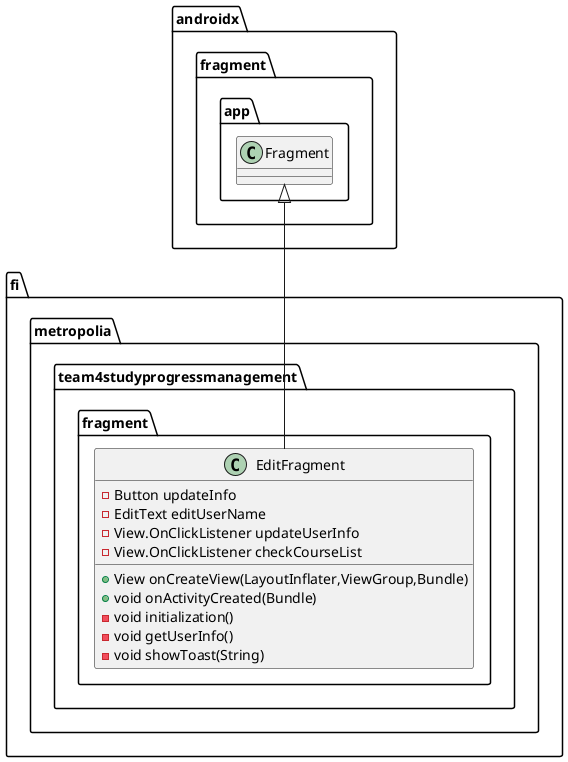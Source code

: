@startuml
class fi.metropolia.team4studyprogressmanagement.fragment.EditFragment {
- Button updateInfo
- EditText editUserName
- View.OnClickListener updateUserInfo
- View.OnClickListener checkCourseList
+ View onCreateView(LayoutInflater,ViewGroup,Bundle)
+ void onActivityCreated(Bundle)
- void initialization()
- void getUserInfo()
- void showToast(String)
}


androidx.fragment.app.Fragment <|-- fi.metropolia.team4studyprogressmanagement.fragment.EditFragment
@enduml